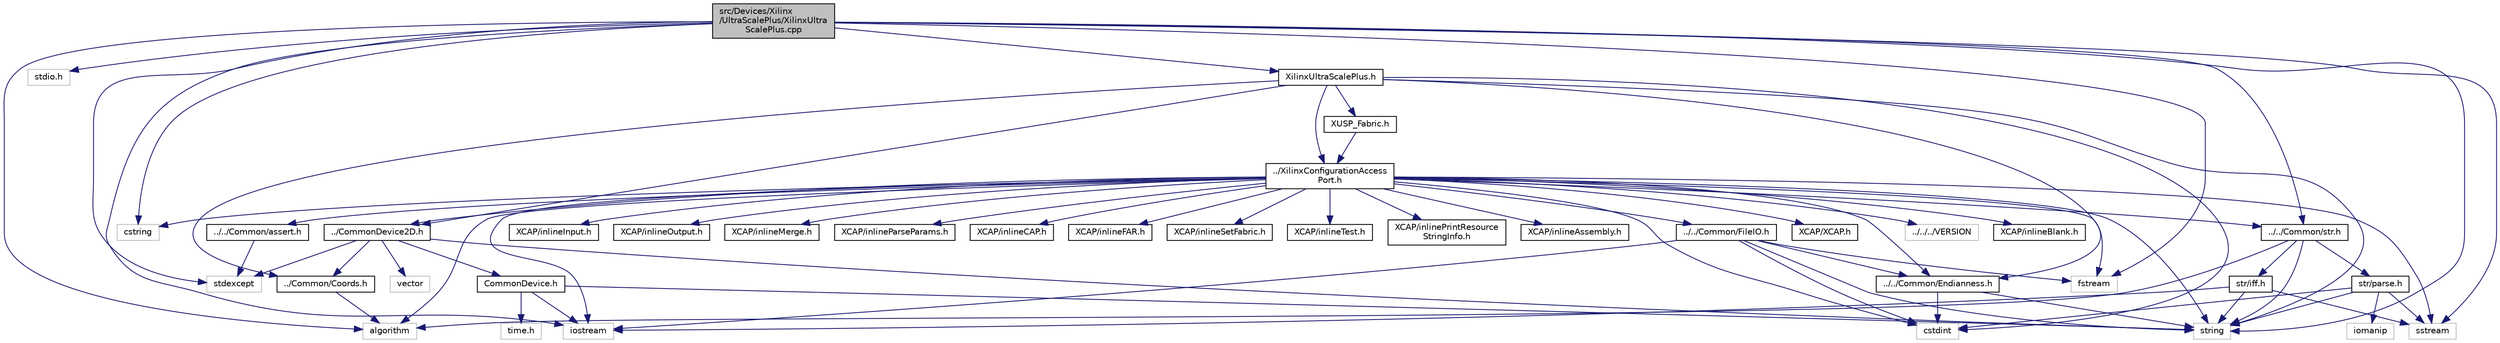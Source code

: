 digraph "src/Devices/Xilinx/UltraScalePlus/XilinxUltraScalePlus.cpp"
{
 // INTERACTIVE_SVG=YES
 // LATEX_PDF_SIZE
  edge [fontname="Helvetica",fontsize="10",labelfontname="Helvetica",labelfontsize="10"];
  node [fontname="Helvetica",fontsize="10",shape=record];
  Node1 [label="src/Devices/Xilinx\l/UltraScalePlus/XilinxUltra\lScalePlus.cpp",height=0.2,width=0.4,color="black", fillcolor="grey75", style="filled", fontcolor="black",tooltip=" "];
  Node1 -> Node2 [color="midnightblue",fontsize="10",style="solid",fontname="Helvetica"];
  Node2 [label="iostream",height=0.2,width=0.4,color="grey75", fillcolor="white", style="filled",tooltip=" "];
  Node1 -> Node3 [color="midnightblue",fontsize="10",style="solid",fontname="Helvetica"];
  Node3 [label="stdio.h",height=0.2,width=0.4,color="grey75", fillcolor="white", style="filled",tooltip=" "];
  Node1 -> Node4 [color="midnightblue",fontsize="10",style="solid",fontname="Helvetica"];
  Node4 [label="string",height=0.2,width=0.4,color="grey75", fillcolor="white", style="filled",tooltip=" "];
  Node1 -> Node5 [color="midnightblue",fontsize="10",style="solid",fontname="Helvetica"];
  Node5 [label="cstring",height=0.2,width=0.4,color="grey75", fillcolor="white", style="filled",tooltip=" "];
  Node1 -> Node6 [color="midnightblue",fontsize="10",style="solid",fontname="Helvetica"];
  Node6 [label="algorithm",height=0.2,width=0.4,color="grey75", fillcolor="white", style="filled",tooltip=" "];
  Node1 -> Node7 [color="midnightblue",fontsize="10",style="solid",fontname="Helvetica"];
  Node7 [label="sstream",height=0.2,width=0.4,color="grey75", fillcolor="white", style="filled",tooltip=" "];
  Node1 -> Node8 [color="midnightblue",fontsize="10",style="solid",fontname="Helvetica"];
  Node8 [label="stdexcept",height=0.2,width=0.4,color="grey75", fillcolor="white", style="filled",tooltip=" "];
  Node1 -> Node9 [color="midnightblue",fontsize="10",style="solid",fontname="Helvetica"];
  Node9 [label="fstream",height=0.2,width=0.4,color="grey75", fillcolor="white", style="filled",tooltip=" "];
  Node1 -> Node10 [color="midnightblue",fontsize="10",style="solid",fontname="Helvetica"];
  Node10 [label="XilinxUltraScalePlus.h",height=0.2,width=0.4,color="black", fillcolor="white", style="filled",URL="$XilinxUltraScalePlus_8h.html",tooltip=" "];
  Node10 -> Node11 [color="midnightblue",fontsize="10",style="solid",fontname="Helvetica"];
  Node11 [label="cstdint",height=0.2,width=0.4,color="grey75", fillcolor="white", style="filled",tooltip=" "];
  Node10 -> Node4 [color="midnightblue",fontsize="10",style="solid",fontname="Helvetica"];
  Node10 -> Node12 [color="midnightblue",fontsize="10",style="solid",fontname="Helvetica"];
  Node12 [label="XUSP_Fabric.h",height=0.2,width=0.4,color="black", fillcolor="white", style="filled",URL="$XUSP__Fabric_8h.html",tooltip=" "];
  Node12 -> Node13 [color="midnightblue",fontsize="10",style="solid",fontname="Helvetica"];
  Node13 [label="../XilinxConfigurationAccess\lPort.h",height=0.2,width=0.4,color="black", fillcolor="white", style="filled",URL="$XilinxConfigurationAccessPort_8h.html",tooltip=" "];
  Node13 -> Node2 [color="midnightblue",fontsize="10",style="solid",fontname="Helvetica"];
  Node13 -> Node11 [color="midnightblue",fontsize="10",style="solid",fontname="Helvetica"];
  Node13 -> Node9 [color="midnightblue",fontsize="10",style="solid",fontname="Helvetica"];
  Node13 -> Node6 [color="midnightblue",fontsize="10",style="solid",fontname="Helvetica"];
  Node13 -> Node4 [color="midnightblue",fontsize="10",style="solid",fontname="Helvetica"];
  Node13 -> Node7 [color="midnightblue",fontsize="10",style="solid",fontname="Helvetica"];
  Node13 -> Node5 [color="midnightblue",fontsize="10",style="solid",fontname="Helvetica"];
  Node13 -> Node14 [color="midnightblue",fontsize="10",style="solid",fontname="Helvetica"];
  Node14 [label="XCAP/XCAP.h",height=0.2,width=0.4,color="black", fillcolor="white", style="filled",URL="$XCAP_8h.html",tooltip=" "];
  Node13 -> Node15 [color="midnightblue",fontsize="10",style="solid",fontname="Helvetica"];
  Node15 [label="../CommonDevice2D.h",height=0.2,width=0.4,color="black", fillcolor="white", style="filled",URL="$CommonDevice2D_8h.html",tooltip=" "];
  Node15 -> Node4 [color="midnightblue",fontsize="10",style="solid",fontname="Helvetica"];
  Node15 -> Node16 [color="midnightblue",fontsize="10",style="solid",fontname="Helvetica"];
  Node16 [label="vector",height=0.2,width=0.4,color="grey75", fillcolor="white", style="filled",tooltip=" "];
  Node15 -> Node8 [color="midnightblue",fontsize="10",style="solid",fontname="Helvetica"];
  Node15 -> Node17 [color="midnightblue",fontsize="10",style="solid",fontname="Helvetica"];
  Node17 [label="CommonDevice.h",height=0.2,width=0.4,color="black", fillcolor="white", style="filled",URL="$CommonDevice_8h.html",tooltip=" "];
  Node17 -> Node2 [color="midnightblue",fontsize="10",style="solid",fontname="Helvetica"];
  Node17 -> Node4 [color="midnightblue",fontsize="10",style="solid",fontname="Helvetica"];
  Node17 -> Node18 [color="midnightblue",fontsize="10",style="solid",fontname="Helvetica"];
  Node18 [label="time.h",height=0.2,width=0.4,color="grey75", fillcolor="white", style="filled",tooltip=" "];
  Node15 -> Node19 [color="midnightblue",fontsize="10",style="solid",fontname="Helvetica"];
  Node19 [label="../Common/Coords.h",height=0.2,width=0.4,color="black", fillcolor="white", style="filled",URL="$Coords_8h.html",tooltip=" "];
  Node19 -> Node6 [color="midnightblue",fontsize="10",style="solid",fontname="Helvetica"];
  Node13 -> Node20 [color="midnightblue",fontsize="10",style="solid",fontname="Helvetica"];
  Node20 [label="../../Common/Endianness.h",height=0.2,width=0.4,color="black", fillcolor="white", style="filled",URL="$Endianness_8h.html",tooltip=" "];
  Node20 -> Node11 [color="midnightblue",fontsize="10",style="solid",fontname="Helvetica"];
  Node20 -> Node4 [color="midnightblue",fontsize="10",style="solid",fontname="Helvetica"];
  Node13 -> Node21 [color="midnightblue",fontsize="10",style="solid",fontname="Helvetica"];
  Node21 [label="../../Common/assert.h",height=0.2,width=0.4,color="black", fillcolor="white", style="filled",URL="$assert_8h.html",tooltip=" "];
  Node21 -> Node8 [color="midnightblue",fontsize="10",style="solid",fontname="Helvetica"];
  Node13 -> Node22 [color="midnightblue",fontsize="10",style="solid",fontname="Helvetica"];
  Node22 [label="../../Common/FileIO.h",height=0.2,width=0.4,color="black", fillcolor="white", style="filled",URL="$FileIO_8h.html",tooltip=" "];
  Node22 -> Node2 [color="midnightblue",fontsize="10",style="solid",fontname="Helvetica"];
  Node22 -> Node11 [color="midnightblue",fontsize="10",style="solid",fontname="Helvetica"];
  Node22 -> Node9 [color="midnightblue",fontsize="10",style="solid",fontname="Helvetica"];
  Node22 -> Node4 [color="midnightblue",fontsize="10",style="solid",fontname="Helvetica"];
  Node22 -> Node20 [color="midnightblue",fontsize="10",style="solid",fontname="Helvetica"];
  Node13 -> Node23 [color="midnightblue",fontsize="10",style="solid",fontname="Helvetica"];
  Node23 [label="../../Common/str.h",height=0.2,width=0.4,color="black", fillcolor="white", style="filled",URL="$str_8h.html",tooltip=" "];
  Node23 -> Node6 [color="midnightblue",fontsize="10",style="solid",fontname="Helvetica"];
  Node23 -> Node4 [color="midnightblue",fontsize="10",style="solid",fontname="Helvetica"];
  Node23 -> Node24 [color="midnightblue",fontsize="10",style="solid",fontname="Helvetica"];
  Node24 [label="str/iff.h",height=0.2,width=0.4,color="black", fillcolor="white", style="filled",URL="$iff_8h.html",tooltip=" "];
  Node24 -> Node2 [color="midnightblue",fontsize="10",style="solid",fontname="Helvetica"];
  Node24 -> Node4 [color="midnightblue",fontsize="10",style="solid",fontname="Helvetica"];
  Node24 -> Node7 [color="midnightblue",fontsize="10",style="solid",fontname="Helvetica"];
  Node23 -> Node25 [color="midnightblue",fontsize="10",style="solid",fontname="Helvetica"];
  Node25 [label="str/parse.h",height=0.2,width=0.4,color="black", fillcolor="white", style="filled",URL="$parse_8h.html",tooltip=" "];
  Node25 -> Node11 [color="midnightblue",fontsize="10",style="solid",fontname="Helvetica"];
  Node25 -> Node4 [color="midnightblue",fontsize="10",style="solid",fontname="Helvetica"];
  Node25 -> Node26 [color="midnightblue",fontsize="10",style="solid",fontname="Helvetica"];
  Node26 [label="iomanip",height=0.2,width=0.4,color="grey75", fillcolor="white", style="filled",tooltip=" "];
  Node25 -> Node7 [color="midnightblue",fontsize="10",style="solid",fontname="Helvetica"];
  Node13 -> Node27 [color="midnightblue",fontsize="10",style="solid",fontname="Helvetica"];
  Node27 [label="../../../VERSION",height=0.2,width=0.4,color="grey75", fillcolor="white", style="filled",tooltip=" "];
  Node13 -> Node28 [color="midnightblue",fontsize="10",style="solid",fontname="Helvetica"];
  Node28 [label="XCAP/inlineBlank.h",height=0.2,width=0.4,color="black", fillcolor="white", style="filled",URL="$inlineBlank_8h.html",tooltip=" "];
  Node13 -> Node29 [color="midnightblue",fontsize="10",style="solid",fontname="Helvetica"];
  Node29 [label="XCAP/inlineInput.h",height=0.2,width=0.4,color="black", fillcolor="white", style="filled",URL="$inlineInput_8h.html",tooltip=" "];
  Node13 -> Node30 [color="midnightblue",fontsize="10",style="solid",fontname="Helvetica"];
  Node30 [label="XCAP/inlineOutput.h",height=0.2,width=0.4,color="black", fillcolor="white", style="filled",URL="$inlineOutput_8h.html",tooltip=" "];
  Node13 -> Node31 [color="midnightblue",fontsize="10",style="solid",fontname="Helvetica"];
  Node31 [label="XCAP/inlineMerge.h",height=0.2,width=0.4,color="black", fillcolor="white", style="filled",URL="$inlineMerge_8h.html",tooltip=" "];
  Node13 -> Node32 [color="midnightblue",fontsize="10",style="solid",fontname="Helvetica"];
  Node32 [label="XCAP/inlineParseParams.h",height=0.2,width=0.4,color="black", fillcolor="white", style="filled",URL="$inlineParseParams_8h.html",tooltip=" "];
  Node13 -> Node33 [color="midnightblue",fontsize="10",style="solid",fontname="Helvetica"];
  Node33 [label="XCAP/inlineCAP.h",height=0.2,width=0.4,color="black", fillcolor="white", style="filled",URL="$inlineCAP_8h.html",tooltip=" "];
  Node13 -> Node34 [color="midnightblue",fontsize="10",style="solid",fontname="Helvetica"];
  Node34 [label="XCAP/inlineFAR.h",height=0.2,width=0.4,color="black", fillcolor="white", style="filled",URL="$inlineFAR_8h.html",tooltip=" "];
  Node13 -> Node35 [color="midnightblue",fontsize="10",style="solid",fontname="Helvetica"];
  Node35 [label="XCAP/inlineSetFabric.h",height=0.2,width=0.4,color="black", fillcolor="white", style="filled",URL="$inlineSetFabric_8h.html",tooltip=" "];
  Node13 -> Node36 [color="midnightblue",fontsize="10",style="solid",fontname="Helvetica"];
  Node36 [label="XCAP/inlineTest.h",height=0.2,width=0.4,color="black", fillcolor="white", style="filled",URL="$inlineTest_8h.html",tooltip=" "];
  Node13 -> Node37 [color="midnightblue",fontsize="10",style="solid",fontname="Helvetica"];
  Node37 [label="XCAP/inlinePrintResource\lStringInfo.h",height=0.2,width=0.4,color="black", fillcolor="white", style="filled",URL="$inlinePrintResourceStringInfo_8h.html",tooltip=" "];
  Node13 -> Node38 [color="midnightblue",fontsize="10",style="solid",fontname="Helvetica"];
  Node38 [label="XCAP/inlineAssembly.h",height=0.2,width=0.4,color="black", fillcolor="white", style="filled",URL="$inlineAssembly_8h.html",tooltip=" "];
  Node10 -> Node15 [color="midnightblue",fontsize="10",style="solid",fontname="Helvetica"];
  Node10 -> Node13 [color="midnightblue",fontsize="10",style="solid",fontname="Helvetica"];
  Node10 -> Node20 [color="midnightblue",fontsize="10",style="solid",fontname="Helvetica"];
  Node10 -> Node19 [color="midnightblue",fontsize="10",style="solid",fontname="Helvetica"];
  Node1 -> Node23 [color="midnightblue",fontsize="10",style="solid",fontname="Helvetica"];
}
